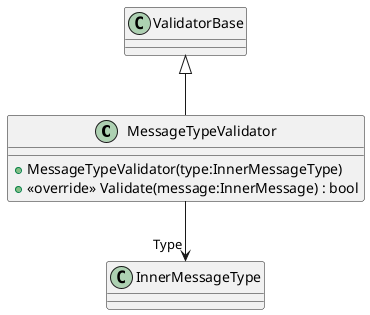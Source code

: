 @startuml
class MessageTypeValidator {
    + MessageTypeValidator(type:InnerMessageType)
    + <<override>> Validate(message:InnerMessage) : bool
}
ValidatorBase <|-- MessageTypeValidator
MessageTypeValidator --> "Type" InnerMessageType
@enduml
